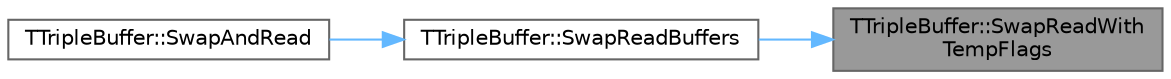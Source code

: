digraph "TTripleBuffer::SwapReadWithTempFlags"
{
 // INTERACTIVE_SVG=YES
 // LATEX_PDF_SIZE
  bgcolor="transparent";
  edge [fontname=Helvetica,fontsize=10,labelfontname=Helvetica,labelfontsize=10];
  node [fontname=Helvetica,fontsize=10,shape=box,height=0.2,width=0.4];
  rankdir="RL";
  Node1 [id="Node000001",label="TTripleBuffer::SwapReadWith\lTempFlags",height=0.2,width=0.4,color="gray40", fillcolor="grey60", style="filled", fontcolor="black",tooltip="Swaps the read and temp buffer indices in the Flags field."];
  Node1 -> Node2 [id="edge1_Node000001_Node000002",dir="back",color="steelblue1",style="solid",tooltip=" "];
  Node2 [id="Node000002",label="TTripleBuffer::SwapReadBuffers",height=0.2,width=0.4,color="grey40", fillcolor="white", style="filled",URL="$d1/d21/classTTripleBuffer.html#a4b9b2c1b42b9b2812aceea8d1932f148",tooltip="Swap the latest read buffer, if available."];
  Node2 -> Node3 [id="edge2_Node000002_Node000003",dir="back",color="steelblue1",style="solid",tooltip=" "];
  Node3 [id="Node000003",label="TTripleBuffer::SwapAndRead",height=0.2,width=0.4,color="grey40", fillcolor="white", style="filled",URL="$d1/d21/classTTripleBuffer.html#aa56b19d6194e05449e6d5c6228eb50a7",tooltip="Convenience method for fetching and reading the latest buffer."];
}

